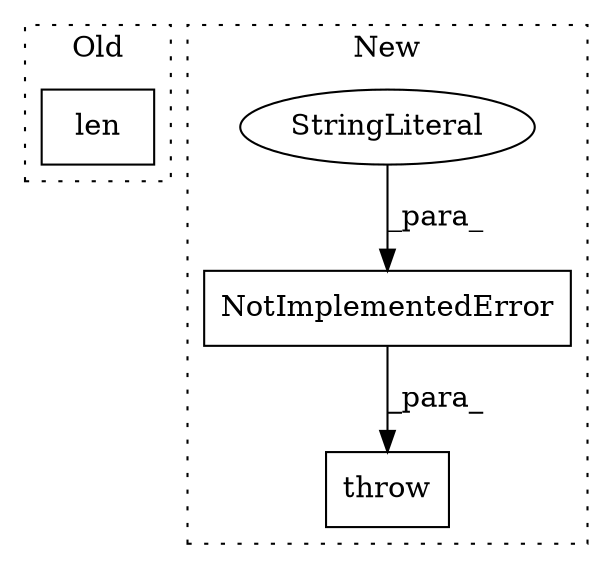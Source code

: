 digraph G {
subgraph cluster0 {
1 [label="len" a="32" s="1407,1425" l="4,1" shape="box"];
label = "Old";
style="dotted";
}
subgraph cluster1 {
2 [label="NotImplementedError" a="32" s="988,1125" l="20,1" shape="box"];
3 [label="throw" a="53" s="982" l="6" shape="box"];
4 [label="StringLiteral" a="45" s="1008" l="117" shape="ellipse"];
label = "New";
style="dotted";
}
2 -> 3 [label="_para_"];
4 -> 2 [label="_para_"];
}